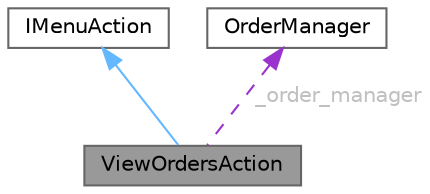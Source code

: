 digraph "ViewOrdersAction"
{
 // LATEX_PDF_SIZE
  bgcolor="transparent";
  edge [fontname=Helvetica,fontsize=10,labelfontname=Helvetica,labelfontsize=10];
  node [fontname=Helvetica,fontsize=10,shape=box,height=0.2,width=0.4];
  Node1 [id="Node000001",label="ViewOrdersAction",height=0.2,width=0.4,color="gray40", fillcolor="grey60", style="filled", fontcolor="black",tooltip="Lớp đại diện cho hành động xem tất cả các đơn hàng, triển khai từ IMenuAction."];
  Node2 -> Node1 [id="edge1_Node000001_Node000002",dir="back",color="steelblue1",style="solid",tooltip=" "];
  Node2 [id="Node000002",label="IMenuAction",height=0.2,width=0.4,color="gray40", fillcolor="white", style="filled",URL="$class_i_menu_action.html",tooltip="Giao diện định nghĩa hành động cần thực hiện khi người dùng tương tác với menu. Các lớp kế thừa cần t..."];
  Node3 -> Node1 [id="edge2_Node000001_Node000003",dir="back",color="darkorchid3",style="dashed",tooltip=" ",label=" _order_manager",fontcolor="grey" ];
  Node3 [id="Node000003",label="OrderManager",height=0.2,width=0.4,color="gray40", fillcolor="white", style="filled",URL="$class_order_manager.html",tooltip="Lớp đại diện cho trình quản lý đơn hàng, cho phép tạo và truy xuất các đơn hàng từ cơ sở dữ liệu."];
}
